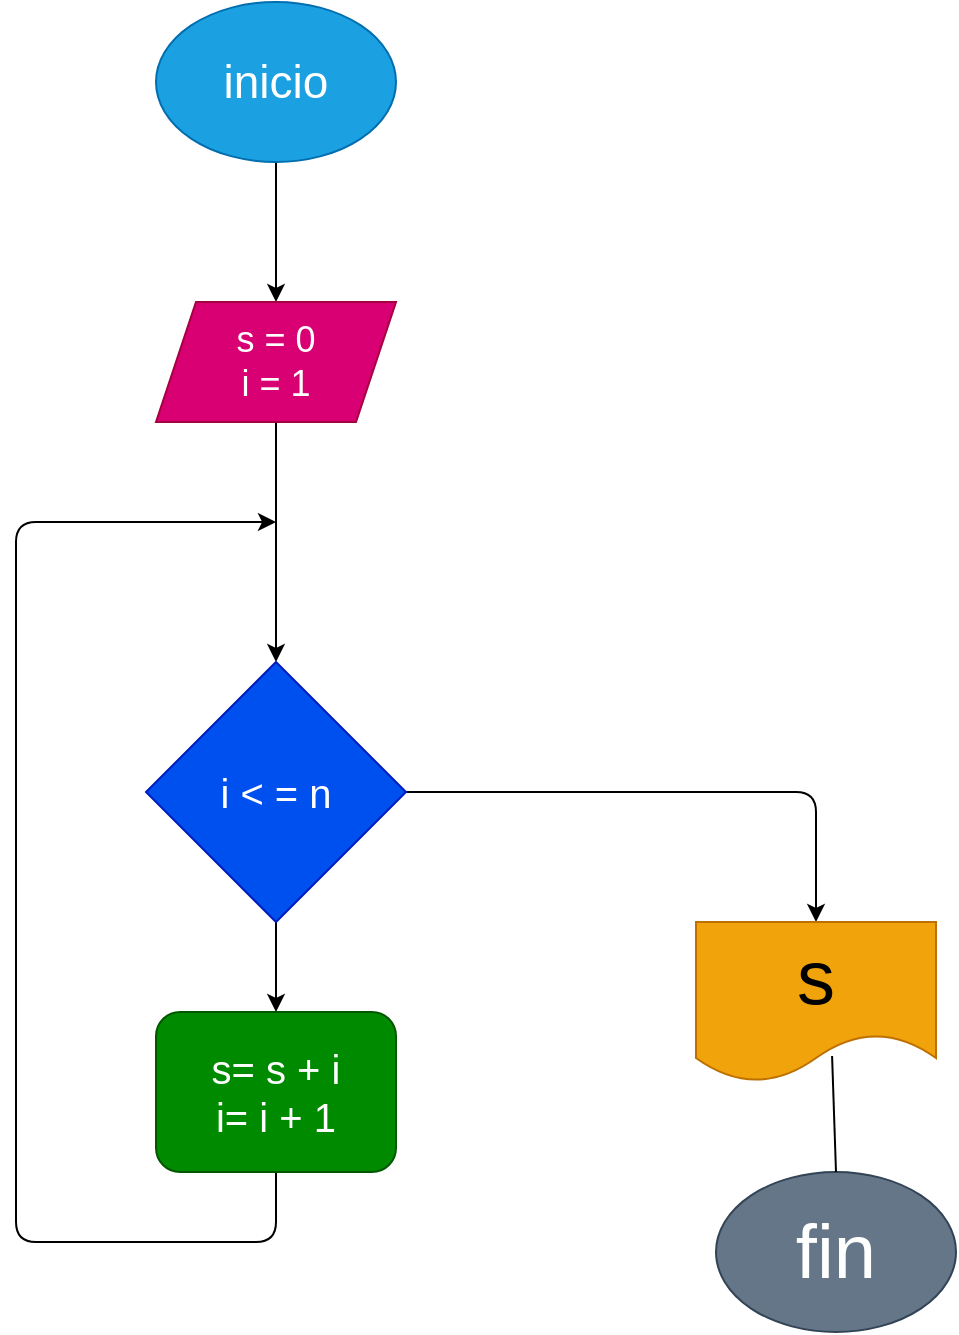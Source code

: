 <mxfile>
    <diagram id="TAnpUl0saGed3hBvp1Wt" name="Página-1">
        <mxGraphModel dx="576" dy="461" grid="1" gridSize="10" guides="1" tooltips="1" connect="1" arrows="1" fold="1" page="1" pageScale="1" pageWidth="827" pageHeight="1169" math="0" shadow="0">
            <root>
                <mxCell id="0"/>
                <mxCell id="1" parent="0"/>
                <mxCell id="4" style="edgeStyle=none;html=1;exitX=0.5;exitY=1;exitDx=0;exitDy=0;entryX=0.5;entryY=0;entryDx=0;entryDy=0;" edge="1" parent="1" source="2" target="3">
                    <mxGeometry relative="1" as="geometry"/>
                </mxCell>
                <mxCell id="2" value="inicio" style="ellipse;whiteSpace=wrap;html=1;fontSize=23;fillColor=#1ba1e2;fontColor=#ffffff;strokeColor=#006EAF;" vertex="1" parent="1">
                    <mxGeometry x="230" y="20" width="120" height="80" as="geometry"/>
                </mxCell>
                <mxCell id="7" style="edgeStyle=none;html=1;exitX=0.5;exitY=1;exitDx=0;exitDy=0;entryX=0.5;entryY=0;entryDx=0;entryDy=0;" edge="1" parent="1" source="3" target="10">
                    <mxGeometry relative="1" as="geometry">
                        <mxPoint x="290" y="290" as="targetPoint"/>
                    </mxGeometry>
                </mxCell>
                <mxCell id="3" value="s = 0&lt;br style=&quot;font-size: 18px;&quot;&gt;i = 1" style="shape=parallelogram;perimeter=parallelogramPerimeter;whiteSpace=wrap;html=1;fixedSize=1;fontSize=18;fillColor=#d80073;fontColor=#ffffff;strokeColor=#A50040;" vertex="1" parent="1">
                    <mxGeometry x="230" y="170" width="120" height="60" as="geometry"/>
                </mxCell>
                <mxCell id="12" style="edgeStyle=none;html=1;exitX=0.5;exitY=1;exitDx=0;exitDy=0;" edge="1" parent="1" source="8">
                    <mxGeometry relative="1" as="geometry">
                        <mxPoint x="290" y="280" as="targetPoint"/>
                        <Array as="points">
                            <mxPoint x="290" y="640"/>
                            <mxPoint x="160" y="640"/>
                            <mxPoint x="160" y="280"/>
                        </Array>
                    </mxGeometry>
                </mxCell>
                <mxCell id="8" value="s= s + i&lt;br style=&quot;font-size: 20px;&quot;&gt;i= i + 1" style="rounded=1;whiteSpace=wrap;html=1;fontSize=20;fillColor=#008a00;fontColor=#ffffff;strokeColor=#005700;" vertex="1" parent="1">
                    <mxGeometry x="230" y="525" width="120" height="80" as="geometry"/>
                </mxCell>
                <mxCell id="11" style="edgeStyle=none;html=1;exitX=0.5;exitY=1;exitDx=0;exitDy=0;entryX=0.5;entryY=0;entryDx=0;entryDy=0;" edge="1" parent="1" source="10" target="8">
                    <mxGeometry relative="1" as="geometry"/>
                </mxCell>
                <mxCell id="13" style="edgeStyle=none;html=1;exitX=1;exitY=0.5;exitDx=0;exitDy=0;fontSize=23;entryX=0.5;entryY=0;entryDx=0;entryDy=0;" edge="1" parent="1" source="10" target="14">
                    <mxGeometry relative="1" as="geometry">
                        <mxPoint x="560" y="520" as="targetPoint"/>
                        <Array as="points">
                            <mxPoint x="560" y="415"/>
                        </Array>
                    </mxGeometry>
                </mxCell>
                <mxCell id="10" value="i &amp;lt; = n" style="rhombus;whiteSpace=wrap;html=1;fontSize=20;fillColor=#0050ef;fontColor=#ffffff;strokeColor=#001DBC;" vertex="1" parent="1">
                    <mxGeometry x="225" y="350" width="130" height="130" as="geometry"/>
                </mxCell>
                <mxCell id="14" value="s" style="shape=document;whiteSpace=wrap;html=1;boundedLbl=1;fontSize=38;fillColor=#f0a30a;fontColor=#000000;strokeColor=#BD7000;" vertex="1" parent="1">
                    <mxGeometry x="500" y="480" width="120" height="80" as="geometry"/>
                </mxCell>
                <mxCell id="15" value="fin" style="ellipse;whiteSpace=wrap;html=1;fontSize=38;fillColor=#647687;fontColor=#ffffff;strokeColor=#314354;" vertex="1" parent="1">
                    <mxGeometry x="510" y="605" width="120" height="80" as="geometry"/>
                </mxCell>
                <mxCell id="16" value="" style="endArrow=none;html=1;fontSize=38;entryX=0.567;entryY=0.838;entryDx=0;entryDy=0;entryPerimeter=0;exitX=0.5;exitY=0;exitDx=0;exitDy=0;" edge="1" parent="1" source="15" target="14">
                    <mxGeometry width="50" height="50" relative="1" as="geometry">
                        <mxPoint x="680" y="630" as="sourcePoint"/>
                        <mxPoint x="730" y="580" as="targetPoint"/>
                    </mxGeometry>
                </mxCell>
            </root>
        </mxGraphModel>
    </diagram>
</mxfile>